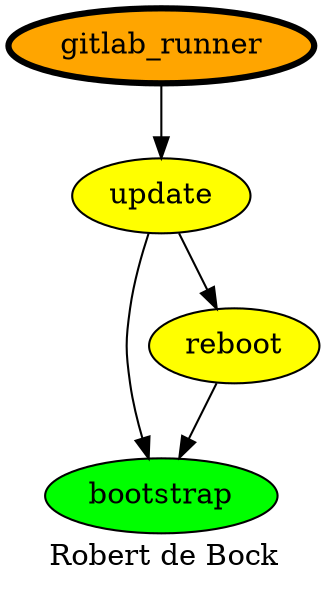digraph PhiloDilemma {
  label = "Robert de Bock" ;
  overlap=false
  {
    bootstrap [fillcolor=green style=filled]
    update [fillcolor=yellow style=filled]
    reboot [fillcolor=yellow style=filled]
    gitlab_runner [fillcolor=orange style=filled penwidth=3]
  }
  gitlab_runner -> "update"
  "update" -> reboot
  {update reboot} -> bootstrap
}
